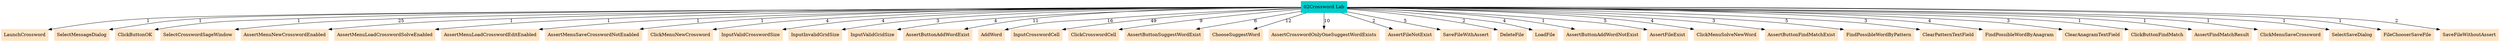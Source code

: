 // TS <-> K
digraph {
	"02Crossword Lab" [color=cyan3 shape=box style=filled]
	LaunchCrossword [color=bisque shape=box style=filled]
	SelectMessageDialog [color=bisque shape=box style=filled]
	ClickButtonOK [color=bisque shape=box style=filled]
	SelectCrosswordSageWindow [color=bisque shape=box style=filled]
	AssertMenuNewCrosswordEnabled [color=bisque shape=box style=filled]
	AssertMenuLoadCrosswordSolveEnabled [color=bisque shape=box style=filled]
	AssertMenuLoadCrosswordEditEnabled [color=bisque shape=box style=filled]
	AssertMenuSaveCrosswordNotEnabled [color=bisque shape=box style=filled]
	ClickMenuNewCrossword [color=bisque shape=box style=filled]
	InputValidCrosswordSize [color=bisque shape=box style=filled]
	ClickMenuNewCrossword [color=bisque shape=box style=filled]
	InputValidCrosswordSize [color=bisque shape=box style=filled]
	ClickMenuNewCrossword [color=bisque shape=box style=filled]
	InputValidCrosswordSize [color=bisque shape=box style=filled]
	SelectCrosswordSageWindow [color=bisque shape=box style=filled]
	ClickMenuNewCrossword [color=bisque shape=box style=filled]
	InputInvalidGridSize [color=bisque shape=box style=filled]
	InputInvalidGridSize [color=bisque shape=box style=filled]
	InputInvalidGridSize [color=bisque shape=box style=filled]
	InputValidCrosswordSize [color=bisque shape=box style=filled]
	SelectCrosswordSageWindow [color=bisque shape=box style=filled]
	InputValidGridSize [color=bisque shape=box style=filled]
	SelectCrosswordSageWindow [color=bisque shape=box style=filled]
	AssertButtonAddWordExist [color=bisque shape=box style=filled]
	AddWord [color=bisque shape=box style=filled]
	InputCrosswordCell [color=bisque shape=box style=filled]
	InputCrosswordCell [color=bisque shape=box style=filled]
	InputCrosswordCell [color=bisque shape=box style=filled]
	InputCrosswordCell [color=bisque shape=box style=filled]
	ClickCrosswordCell [color=bisque shape=box style=filled]
	AssertButtonSuggestWordExist [color=bisque shape=box style=filled]
	ChooseSuggestWord [color=bisque shape=box style=filled]
	AssertCrosswordOnlyOneSuggestWordExists [color=bisque shape=box style=filled]
	AssertButtonAddWordExist [color=bisque shape=box style=filled]
	AddWord [color=bisque shape=box style=filled]
	InputCrosswordCell [color=bisque shape=box style=filled]
	InputCrosswordCell [color=bisque shape=box style=filled]
	InputCrosswordCell [color=bisque shape=box style=filled]
	ClickCrosswordCell [color=bisque shape=box style=filled]
	AssertButtonSuggestWordExist [color=bisque shape=box style=filled]
	ChooseSuggestWord [color=bisque shape=box style=filled]
	AssertButtonAddWordExist [color=bisque shape=box style=filled]
	AddWord [color=bisque shape=box style=filled]
	ClickCrosswordCell [color=bisque shape=box style=filled]
	ChooseSuggestWord [color=bisque shape=box style=filled]
	AssertCrosswordOnlyOneSuggestWordExists [color=bisque shape=box style=filled]
	AssertButtonAddWordExist [color=bisque shape=box style=filled]
	AddWord [color=bisque shape=box style=filled]
	InputCrosswordCell [color=bisque shape=box style=filled]
	InputCrosswordCell [color=bisque shape=box style=filled]
	InputCrosswordCell [color=bisque shape=box style=filled]
	ChooseSuggestWord [color=bisque shape=box style=filled]
	AssertButtonAddWordExist [color=bisque shape=box style=filled]
	AddWord [color=bisque shape=box style=filled]
	InputCrosswordCell [color=bisque shape=box style=filled]
	InputCrosswordCell [color=bisque shape=box style=filled]
	ClickCrosswordCell [color=bisque shape=box style=filled]
	ChooseSuggestWord [color=bisque shape=box style=filled]
	AssertCrosswordOnlyOneSuggestWordExists [color=bisque shape=box style=filled]
	AssertCrosswordOnlyOneSuggestWordExists [color=bisque shape=box style=filled]
	AssertCrosswordOnlyOneSuggestWordExists [color=bisque shape=box style=filled]
	SelectCrosswordSageWindow [color=bisque shape=box style=filled]
	InputValidGridSize [color=bisque shape=box style=filled]
	AssertFileNotExist [color=bisque shape=box style=filled]
	SelectCrosswordSageWindow [color=bisque shape=box style=filled]
	SaveFileWithAssert [color=bisque shape=box style=filled]
	SelectCrosswordSageWindow [color=bisque shape=box style=filled]
	SaveFileWithAssert [color=bisque shape=box style=filled]
	DeleteFile [color=bisque shape=box style=filled]
	SelectCrosswordSageWindow [color=bisque shape=box style=filled]
	InputValidGridSize [color=bisque shape=box style=filled]
	SelectCrosswordSageWindow [color=bisque shape=box style=filled]
	AssertButtonAddWordExist [color=bisque shape=box style=filled]
	AddWord [color=bisque shape=box style=filled]
	SaveFileWithAssert [color=bisque shape=box style=filled]
	DeleteFile [color=bisque shape=box style=filled]
	AssertFileNotExist [color=bisque shape=box style=filled]
	SelectCrosswordSageWindow [color=bisque shape=box style=filled]
	LoadFile [color=bisque shape=box style=filled]
	SelectCrosswordSageWindow [color=bisque shape=box style=filled]
	AssertButtonAddWordNotExist [color=bisque shape=box style=filled]
	AssertFileExist [color=bisque shape=box style=filled]
	SelectCrosswordSageWindow [color=bisque shape=box style=filled]
	LoadFile [color=bisque shape=box style=filled]
	SelectCrosswordSageWindow [color=bisque shape=box style=filled]
	AssertButtonAddWordExist [color=bisque shape=box style=filled]
	SelectCrosswordSageWindow [color=bisque shape=box style=filled]
	ClickMenuSolveNewWord [color=bisque shape=box style=filled]
	AssertButtonFindMatchExist [color=bisque shape=box style=filled]
	FindPossibleWordByPattern [color=bisque shape=box style=filled]
	ClearPatternTextField [color=bisque shape=box style=filled]
	FindPossibleWordByPattern [color=bisque shape=box style=filled]
	ClearPatternTextField [color=bisque shape=box style=filled]
	FindPossibleWordByPattern [color=bisque shape=box style=filled]
	ClearPatternTextField [color=bisque shape=box style=filled]
	FindPossibleWordByPattern [color=bisque shape=box style=filled]
	SelectCrosswordSageWindow [color=bisque shape=box style=filled]
	ClickMenuSolveNewWord [color=bisque shape=box style=filled]
	AssertButtonFindMatchExist [color=bisque shape=box style=filled]
	FindPossibleWordByAnagram [color=bisque shape=box style=filled]
	ClearAnagramTextField [color=bisque shape=box style=filled]
	FindPossibleWordByAnagram [color=bisque shape=box style=filled]
	ClearAnagramTextField [color=bisque shape=box style=filled]
	FindPossibleWordByAnagram [color=bisque shape=box style=filled]
	SelectCrosswordSageWindow [color=bisque shape=box style=filled]
	InputValidGridSize [color=bisque shape=box style=filled]
	SelectCrosswordSageWindow [color=bisque shape=box style=filled]
	AssertButtonAddWordExist [color=bisque shape=box style=filled]
	AddWord [color=bisque shape=box style=filled]
	InputCrosswordCell [color=bisque shape=box style=filled]
	InputCrosswordCell [color=bisque shape=box style=filled]
	InputCrosswordCell [color=bisque shape=box style=filled]
	InputCrosswordCell [color=bisque shape=box style=filled]
	ClickCrosswordCell [color=bisque shape=box style=filled]
	ChooseSuggestWord [color=bisque shape=box style=filled]
	AddWord [color=bisque shape=box style=filled]
	InputCrosswordCell [color=bisque shape=box style=filled]
	InputCrosswordCell [color=bisque shape=box style=filled]
	InputCrosswordCell [color=bisque shape=box style=filled]
	InputCrosswordCell [color=bisque shape=box style=filled]
	AddWord [color=bisque shape=box style=filled]
	InputCrosswordCell [color=bisque shape=box style=filled]
	InputCrosswordCell [color=bisque shape=box style=filled]
	ChooseSuggestWord [color=bisque shape=box style=filled]
	AssertCrosswordOnlyOneSuggestWordExists [color=bisque shape=box style=filled]
	AddWord [color=bisque shape=box style=filled]
	InputCrosswordCell [color=bisque shape=box style=filled]
	InputCrosswordCell [color=bisque shape=box style=filled]
	InputCrosswordCell [color=bisque shape=box style=filled]
	InputCrosswordCell [color=bisque shape=box style=filled]
	AssertButtonSuggestWordExist [color=bisque shape=box style=filled]
	ChooseSuggestWord [color=bisque shape=box style=filled]
	AssertCrosswordOnlyOneSuggestWordExists [color=bisque shape=box style=filled]
	AddWord [color=bisque shape=box style=filled]
	InputCrosswordCell [color=bisque shape=box style=filled]
	InputCrosswordCell [color=bisque shape=box style=filled]
	ClickCrosswordCell [color=bisque shape=box style=filled]
	AssertButtonSuggestWordExist [color=bisque shape=box style=filled]
	ChooseSuggestWord [color=bisque shape=box style=filled]
	AssertCrosswordOnlyOneSuggestWordExists [color=bisque shape=box style=filled]
	SaveFileWithAssert [color=bisque shape=box style=filled]
	SelectCrosswordSageWindow [color=bisque shape=box style=filled]
	ClickMenuSolveNewWord [color=bisque shape=box style=filled]
	AssertButtonFindMatchExist [color=bisque shape=box style=filled]
	ClickButtonFindMatch [color=bisque shape=box style=filled]
	AssertFindMatchResult [color=bisque shape=box style=filled]
	LoadFile [color=bisque shape=box style=filled]
	SelectCrosswordSageWindow [color=bisque shape=box style=filled]
	AddWord [color=bisque shape=box style=filled]
	InputCrosswordCell [color=bisque shape=box style=filled]
	InputCrosswordCell [color=bisque shape=box style=filled]
	InputCrosswordCell [color=bisque shape=box style=filled]
	InputCrosswordCell [color=bisque shape=box style=filled]
	ClickCrosswordCell [color=bisque shape=box style=filled]
	AssertButtonSuggestWordExist [color=bisque shape=box style=filled]
	ChooseSuggestWord [color=bisque shape=box style=filled]
	AssertCrosswordOnlyOneSuggestWordExists [color=bisque shape=box style=filled]
	SaveFileWithAssert [color=bisque shape=box style=filled]
	SelectCrosswordSageWindow [color=bisque shape=box style=filled]
	ClickMenuSolveNewWord [color=bisque shape=box style=filled]
	FindPossibleWordByAnagram [color=bisque shape=box style=filled]
	ClearAnagramTextField [color=bisque shape=box style=filled]
	FindPossibleWordByPattern [color=bisque shape=box style=filled]
	AssertFileExist [color=bisque shape=box style=filled]
	SelectCrosswordSageWindow [color=bisque shape=box style=filled]
	LoadFile [color=bisque shape=box style=filled]
	SelectCrosswordSageWindow [color=bisque shape=box style=filled]
	AssertButtonAddWordExist [color=bisque shape=box style=filled]
	AddWord [color=bisque shape=box style=filled]
	InputCrosswordCell [color=bisque shape=box style=filled]
	InputCrosswordCell [color=bisque shape=box style=filled]
	InputCrosswordCell [color=bisque shape=box style=filled]
	InputCrosswordCell [color=bisque shape=box style=filled]
	ClickCrosswordCell [color=bisque shape=box style=filled]
	ChooseSuggestWord [color=bisque shape=box style=filled]
	AddWord [color=bisque shape=box style=filled]
	InputCrosswordCell [color=bisque shape=box style=filled]
	InputCrosswordCell [color=bisque shape=box style=filled]
	InputCrosswordCell [color=bisque shape=box style=filled]
	InputCrosswordCell [color=bisque shape=box style=filled]
	InputCrosswordCell [color=bisque shape=box style=filled]
	InputCrosswordCell [color=bisque shape=box style=filled]
	AddWord [color=bisque shape=box style=filled]
	ClickMenuSaveCrossword [color=bisque shape=box style=filled]
	SelectSaveDialog [color=bisque shape=box style=filled]
	FileChooserSaveFile [color=bisque shape=box style=filled]
	SelectCrosswordSageWindow [color=bisque shape=box style=filled]
	AssertButtonAddWordExist [color=bisque shape=box style=filled]
	InputCrosswordCell [color=bisque shape=box style=filled]
	InputCrosswordCell [color=bisque shape=box style=filled]
	InputCrosswordCell [color=bisque shape=box style=filled]
	ClickCrosswordCell [color=bisque shape=box style=filled]
	AssertButtonSuggestWordExist [color=bisque shape=box style=filled]
	ChooseSuggestWord [color=bisque shape=box style=filled]
	AssertCrosswordOnlyOneSuggestWordExists [color=bisque shape=box style=filled]
	SaveFileWithoutAssert [color=bisque shape=box style=filled]
	SelectCrosswordSageWindow [color=bisque shape=box style=filled]
	AssertButtonAddWordExist [color=bisque shape=box style=filled]
	AddWord [color=bisque shape=box style=filled]
	InputCrosswordCell [color=bisque shape=box style=filled]
	InputCrosswordCell [color=bisque shape=box style=filled]
	InputCrosswordCell [color=bisque shape=box style=filled]
	InputCrosswordCell [color=bisque shape=box style=filled]
	SelectCrosswordSageWindow [color=bisque shape=box style=filled]
	SaveFileWithoutAssert [color=bisque shape=box style=filled]
	AssertFileExist [color=bisque shape=box style=filled]
	AssertFileExist [color=bisque shape=box style=filled]
	AssertFileExist [color=bisque shape=box style=filled]
		"02Crossword Lab" -> AssertButtonFindMatchExist [label=3]
		"02Crossword Lab" -> ClickCrosswordCell [label=9]
		"02Crossword Lab" -> AssertMenuLoadCrosswordSolveEnabled [label=1]
		"02Crossword Lab" -> LaunchCrossword [label=1]
		"02Crossword Lab" -> ClickMenuSolveNewWord [label=4]
		"02Crossword Lab" -> ClearAnagramTextField [label=3]
		"02Crossword Lab" -> LoadFile [label=4]
		"02Crossword Lab" -> FindPossibleWordByAnagram [label=4]
		"02Crossword Lab" -> SaveFileWithoutAssert [label=2]
		"02Crossword Lab" -> ChooseSuggestWord [label=12]
		"02Crossword Lab" -> SaveFileWithAssert [label=5]
		"02Crossword Lab" -> AssertFileExist [label=5]
		"02Crossword Lab" -> AssertMenuLoadCrosswordEditEnabled [label=1]
		"02Crossword Lab" -> AssertButtonAddWordNotExist [label=1]
		"02Crossword Lab" -> AssertMenuNewCrosswordEnabled [label=1]
		"02Crossword Lab" -> ClearPatternTextField [label=3]
		"02Crossword Lab" -> ClickMenuSaveCrossword [label=1]
		"02Crossword Lab" -> AssertMenuSaveCrosswordNotEnabled [label=1]
		"02Crossword Lab" -> InputValidCrosswordSize [label=4]
		"02Crossword Lab" -> AssertButtonSuggestWordExist [label=6]
		"02Crossword Lab" -> InputValidGridSize [label=4]
		"02Crossword Lab" -> SelectMessageDialog [label=1]
		"02Crossword Lab" -> FileChooserSaveFile [label=1]
		"02Crossword Lab" -> AssertButtonAddWordExist [label=11]
		"02Crossword Lab" -> AssertCrosswordOnlyOneSuggestWordExists [label=10]
		"02Crossword Lab" -> InputInvalidGridSize [label=3]
		"02Crossword Lab" -> ClickButtonOK [label=1]
		"02Crossword Lab" -> AddWord [label=16]
		"02Crossword Lab" -> AssertFileNotExist [label=2]
		"02Crossword Lab" -> AssertFindMatchResult [label=1]
		"02Crossword Lab" -> InputCrosswordCell [label=49]
		"02Crossword Lab" -> SelectSaveDialog [label=1]
		"02Crossword Lab" -> DeleteFile [label=2]
		"02Crossword Lab" -> ClickMenuNewCrossword [label=4]
		"02Crossword Lab" -> ClickButtonFindMatch [label=1]
		"02Crossword Lab" -> SelectCrosswordSageWindow [label=25]
		"02Crossword Lab" -> FindPossibleWordByPattern [label=5]
}